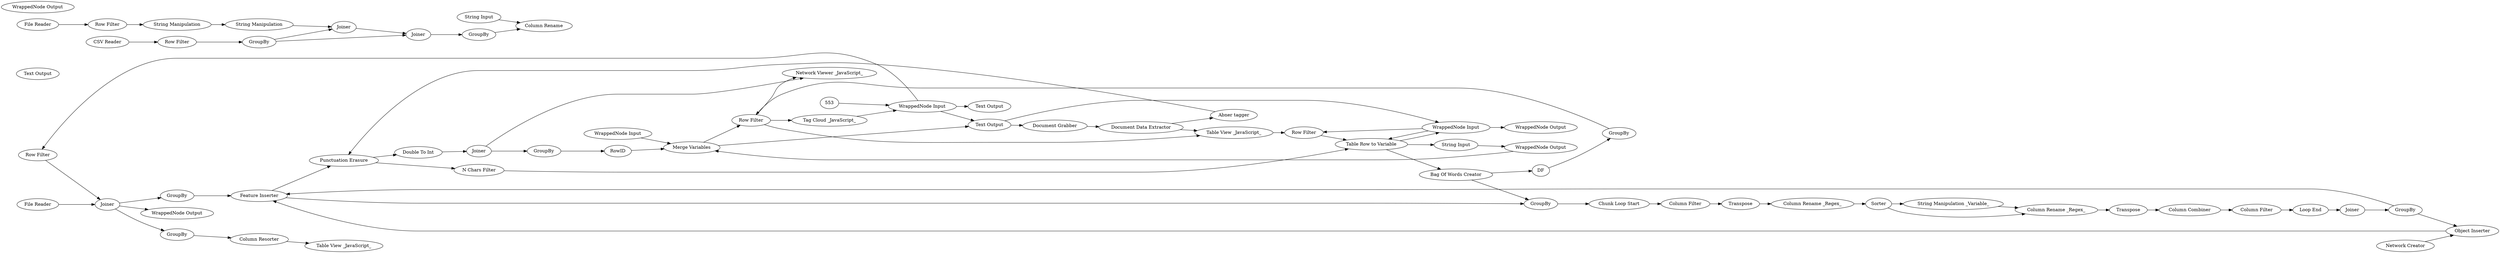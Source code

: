 digraph {
	24 [label="Row Filter"]
	496 [label="Column Resorter"]
	523 [label="WrappedNode Input"]
	529 [label=GroupBy]
	530 [label="Sunburst Chart _JavaScript_"]
	532 [label=GroupBy]
	536 [label="Table View _JavaScript_"]
	542 [label="Column Resorter"]
	546 [label="Text Output"]
	547 [label="WrappedNode Output"]
	564 [label=Joiner]
	567 [label="File Reader"]
	64 [label="Text Output"]
	539 [label="String Input"]
	540 [label="WrappedNode Input"]
	541 [label="WrappedNode Output"]
	545 [label="Network Viewer _JavaScript_"]
	560 [label="Table View _JavaScript_"]
	585 [label=RowID]
	586 [label=GroupBy]
	587 [label="WrappedNode Input"]
	590 [label="WrappedNode Output"]
	592 [label="Row Filter"]
	593 [label=GroupBy]
	594 [label=GroupBy]
	599 [label="Range Slider Filter Definition"]
	600 [label="Column Rename"]
	528 [label="Object Inserter"]
	530 [label=GroupBy]
	542 [label="Feature Inserter"]
	568 [label="Network Analyzer"]
	573 [label="Double To Int"]
	582 [label=Joiner]
	615 [label="Chunk Loop Start"]
	616 [label=Transpose]
	617 [label="Column Filter"]
	618 [label=Sorter]
	619 [label=Transpose]
	620 [label="Column Combiner"]
	621 [label="Loop End"]
	622 [label="Column Rename _Regex_"]
	623 [label="Column Rename _Regex_"]
	624 [label="String Manipulation _Variable_"]
	625 [label="Column Filter"]
	626 [label=Joiner]
	627 [label=GroupBy]
	629 [label="Network Creator"]
	9 [label="File Reader"]
	10 [label="Row Filter"]
	13 [label=Joiner]
	15 [label="String Manipulation"]
	16 [label="String Manipulation"]
	17 [label=Joiner]
	515 [label=GroupBy]
	533 [label=GroupBy]
	534 [label="Row Filter"]
	540 [label="CSV Reader"]
	541 [label="Column Rename"]
	556 [label="Document Grabber"]
	560 [label="Table View _JavaScript_"]
	561 [label="WrappedNode Input"]
	562 [label="WrappedNode Output"]
	563 [label="Document Data Extractor"]
	566 [label="Abner tagger"]
	568 [label="Punctuation Erasure"]
	569 [label="N Chars Filter"]
	587 [label="Bag Of Words Creator"]
	588 [label="Text Output"]
	591 [label="Tag Cloud _JavaScript_"]
	593 [label="Stop Word Filter"]
	595 [label="Create Temp Dir"]
	597 [label=DF]
	598 [label=GroupBy]
	599 [label="Row Filter"]
	600 [label="Merge Variables"]
	64 [label="Text Output"]
	554 [label="String Input"]
	593 [label="Table Row to Variable"]
	594 [label="WrappedNode Input"]
	595 [label="WrappedNode Output"]
	24 -> 564
	496 -> 536
	523 -> 24
	523 -> 546
	529 -> 542
	532 -> 496
	542 -> 530
	564 -> 532
	564 -> 529
	564 -> 547
	567 -> 564
	539 -> 541
	615 -> 617
	616 -> 622
	617 -> 616
	618 -> 623
	618 -> 624
	619 -> 620
	620 -> 625
	621 -> 626
	622 -> 618
	623 -> 619
	624 -> 623
	625 -> 621
	626 -> 627
	528 -> 542
	530 -> 615
	542 -> 568
	568 -> 573
	573 -> 582
	627 -> 528
	627 -> 542
	629 -> 528
	560 -> 592
	585 -> 600
	586 -> 585
	587 -> 530
	592 -> 593
	593 -> 594
	594 -> 590
	599 -> 545
	599 -> 560
	600 -> 599
	582 -> 586
	582 -> 545
	9 -> 10
	10 -> 15
	13 -> 17
	15 -> 16
	16 -> 13
	17 -> 515
	515 -> 541
	533 -> 17
	533 -> 13
	534 -> 533
	540 -> 534
	556 -> 563
	561 -> 600
	563 -> 560
	563 -> 566
	566 -> 568
	568 -> 569
	569 -> 593
	587 -> 597
	588 -> 556
	593 -> 587
	595 -> 600
	597 -> 598
	598 -> 599
	599 -> 591
	600 -> 588
	554 -> 595
	593 -> 554
	594 -> 593
	523 -> 588
	553 -> 523
	588 -> 594
	591 -> 523
	594 -> 592
	rankdir=LR
}
